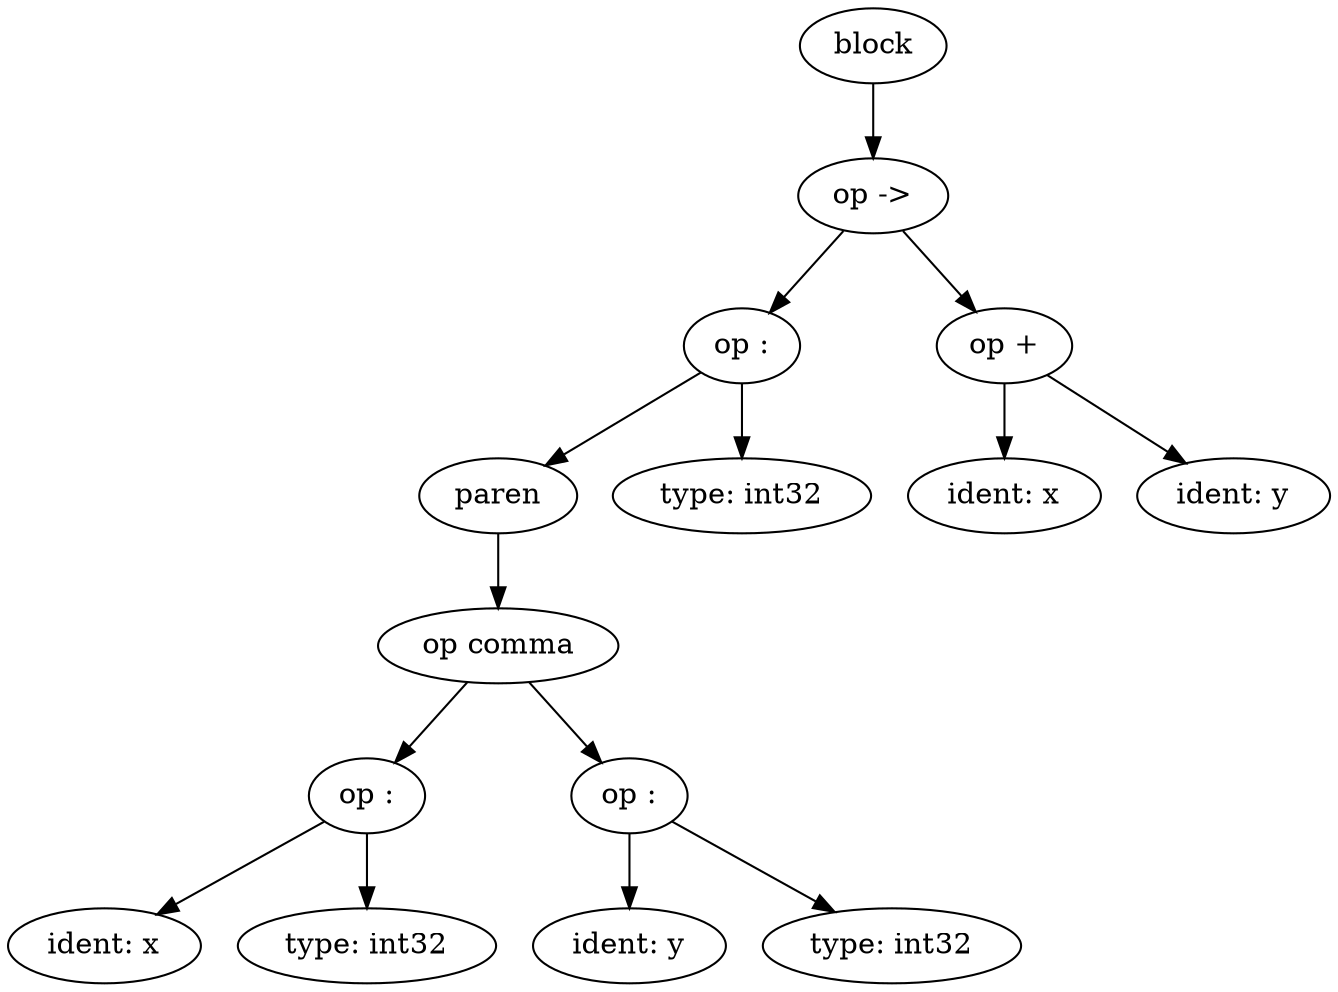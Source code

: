 digraph G {
0[label="block"];
1[label="paren"];
2[label="ident: x"];
3[label="op :"];
4[label="type: int32"];
5[label="op comma"];
6[label="ident: y"];
7[label="op :"];
8[label="type: int32"];
9[label="op :"];
10[label="type: int32"];
11[label="op ->"];
12[label="ident: x"];
13[label="op +"];
14[label="ident: y"];
0->11 ;
1->5 ;
3->2 ;
3->4 ;
5->3 ;
5->7 ;
7->6 ;
7->8 ;
9->1 ;
9->10 ;
11->9 ;
11->13 ;
13->12 ;
13->14 ;
}
